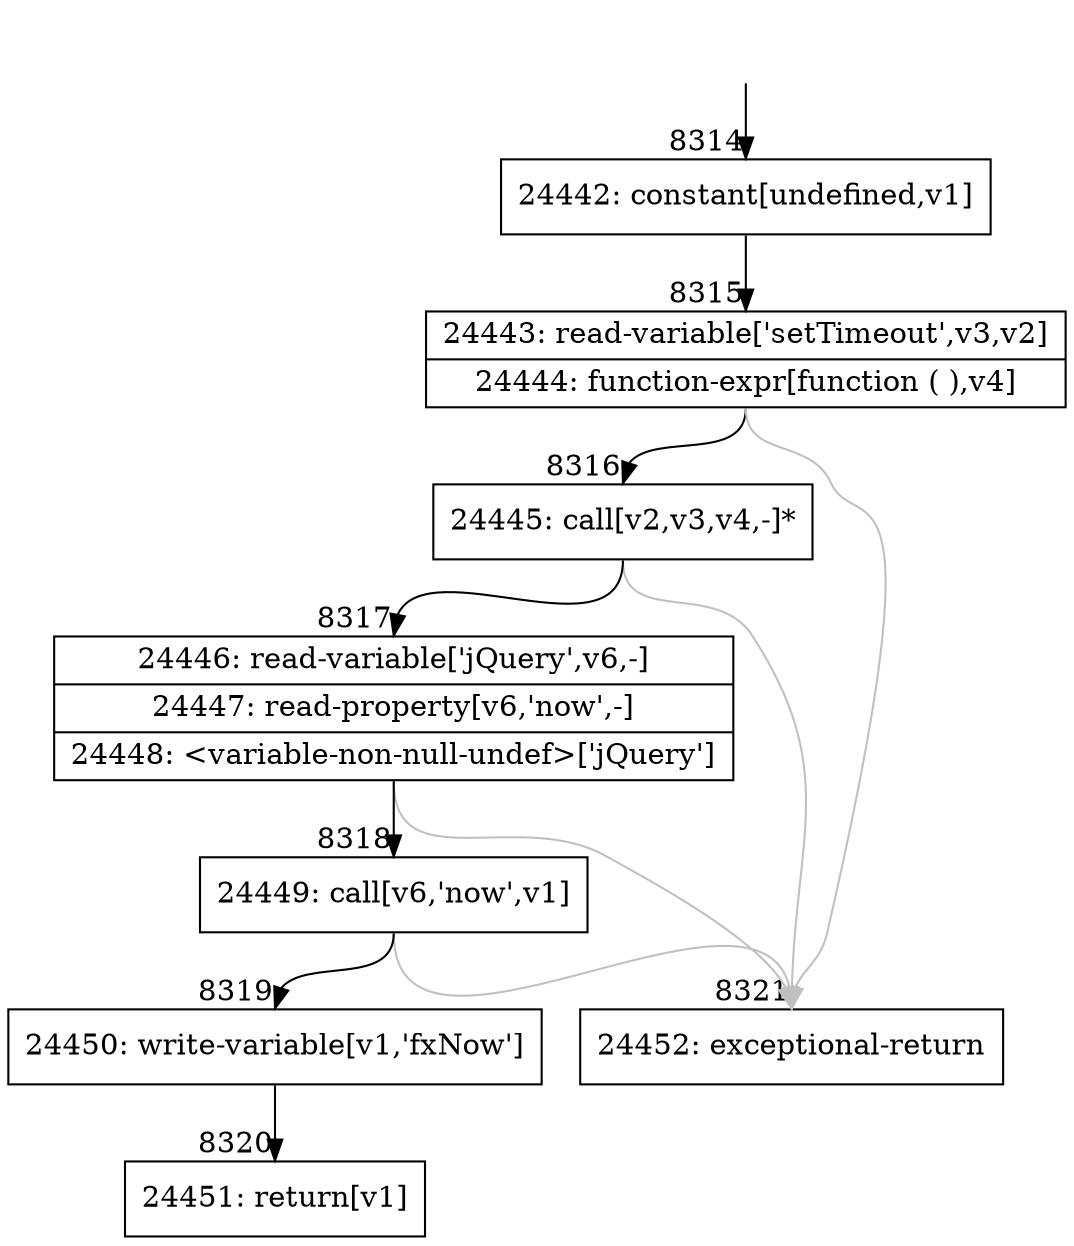 digraph {
rankdir="TD"
BB_entry514[shape=none,label=""];
BB_entry514 -> BB8314 [tailport=s, headport=n, headlabel="    8314"]
BB8314 [shape=record label="{24442: constant[undefined,v1]}" ] 
BB8314 -> BB8315 [tailport=s, headport=n, headlabel="      8315"]
BB8315 [shape=record label="{24443: read-variable['setTimeout',v3,v2]|24444: function-expr[function ( ),v4]}" ] 
BB8315 -> BB8316 [tailport=s, headport=n, headlabel="      8316"]
BB8315 -> BB8321 [tailport=s, headport=n, color=gray, headlabel="      8321"]
BB8316 [shape=record label="{24445: call[v2,v3,v4,-]*}" ] 
BB8316 -> BB8317 [tailport=s, headport=n, headlabel="      8317"]
BB8316 -> BB8321 [tailport=s, headport=n, color=gray]
BB8317 [shape=record label="{24446: read-variable['jQuery',v6,-]|24447: read-property[v6,'now',-]|24448: \<variable-non-null-undef\>['jQuery']}" ] 
BB8317 -> BB8318 [tailport=s, headport=n, headlabel="      8318"]
BB8317 -> BB8321 [tailport=s, headport=n, color=gray]
BB8318 [shape=record label="{24449: call[v6,'now',v1]}" ] 
BB8318 -> BB8319 [tailport=s, headport=n, headlabel="      8319"]
BB8318 -> BB8321 [tailport=s, headport=n, color=gray]
BB8319 [shape=record label="{24450: write-variable[v1,'fxNow']}" ] 
BB8319 -> BB8320 [tailport=s, headport=n, headlabel="      8320"]
BB8320 [shape=record label="{24451: return[v1]}" ] 
BB8321 [shape=record label="{24452: exceptional-return}" ] 
}
